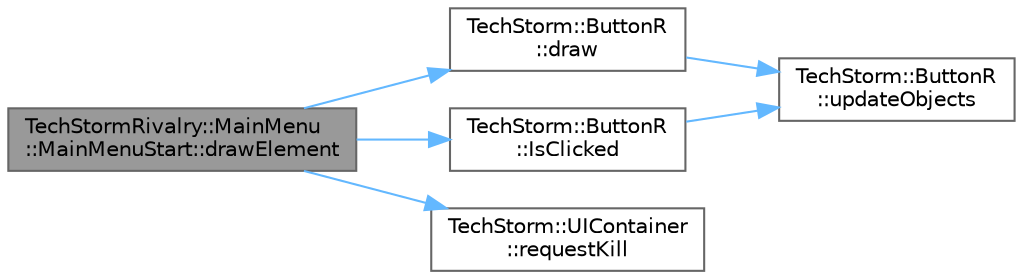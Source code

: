 digraph "TechStormRivalry::MainMenu::MainMenuStart::drawElement"
{
 // LATEX_PDF_SIZE
  bgcolor="transparent";
  edge [fontname=Helvetica,fontsize=10,labelfontname=Helvetica,labelfontsize=10];
  node [fontname=Helvetica,fontsize=10,shape=box,height=0.2,width=0.4];
  rankdir="LR";
  Node1 [id="Node000001",label="TechStormRivalry::MainMenu\l::MainMenuStart::drawElement",height=0.2,width=0.4,color="gray40", fillcolor="grey60", style="filled", fontcolor="black",tooltip=" "];
  Node1 -> Node2 [id="edge1_Node000001_Node000002",color="steelblue1",style="solid",tooltip=" "];
  Node2 [id="Node000002",label="TechStorm::ButtonR\l::draw",height=0.2,width=0.4,color="grey40", fillcolor="white", style="filled",URL="$class_tech_storm_1_1_button_r.html#aecec2fd9288add5f1951fdb8bcd3f635",tooltip=" "];
  Node2 -> Node3 [id="edge2_Node000002_Node000003",color="steelblue1",style="solid",tooltip=" "];
  Node3 [id="Node000003",label="TechStorm::ButtonR\l::updateObjects",height=0.2,width=0.4,color="grey40", fillcolor="white", style="filled",URL="$class_tech_storm_1_1_button_r.html#a3c0fa0b2a96bb882958f189407a6485f",tooltip=" "];
  Node1 -> Node4 [id="edge3_Node000001_Node000004",color="steelblue1",style="solid",tooltip=" "];
  Node4 [id="Node000004",label="TechStorm::ButtonR\l::IsClicked",height=0.2,width=0.4,color="grey40", fillcolor="white", style="filled",URL="$class_tech_storm_1_1_button_r.html#a1ac10e59748471f91e5dfa9232b490fc",tooltip=" "];
  Node4 -> Node3 [id="edge4_Node000004_Node000003",color="steelblue1",style="solid",tooltip=" "];
  Node1 -> Node5 [id="edge5_Node000001_Node000005",color="steelblue1",style="solid",tooltip=" "];
  Node5 [id="Node000005",label="TechStorm::UIContainer\l::requestKill",height=0.2,width=0.4,color="grey40", fillcolor="white", style="filled",URL="$class_tech_storm_1_1_u_i_container.html#aac5c3f117402bbacb5a693e6412e04fb",tooltip=" "];
}
